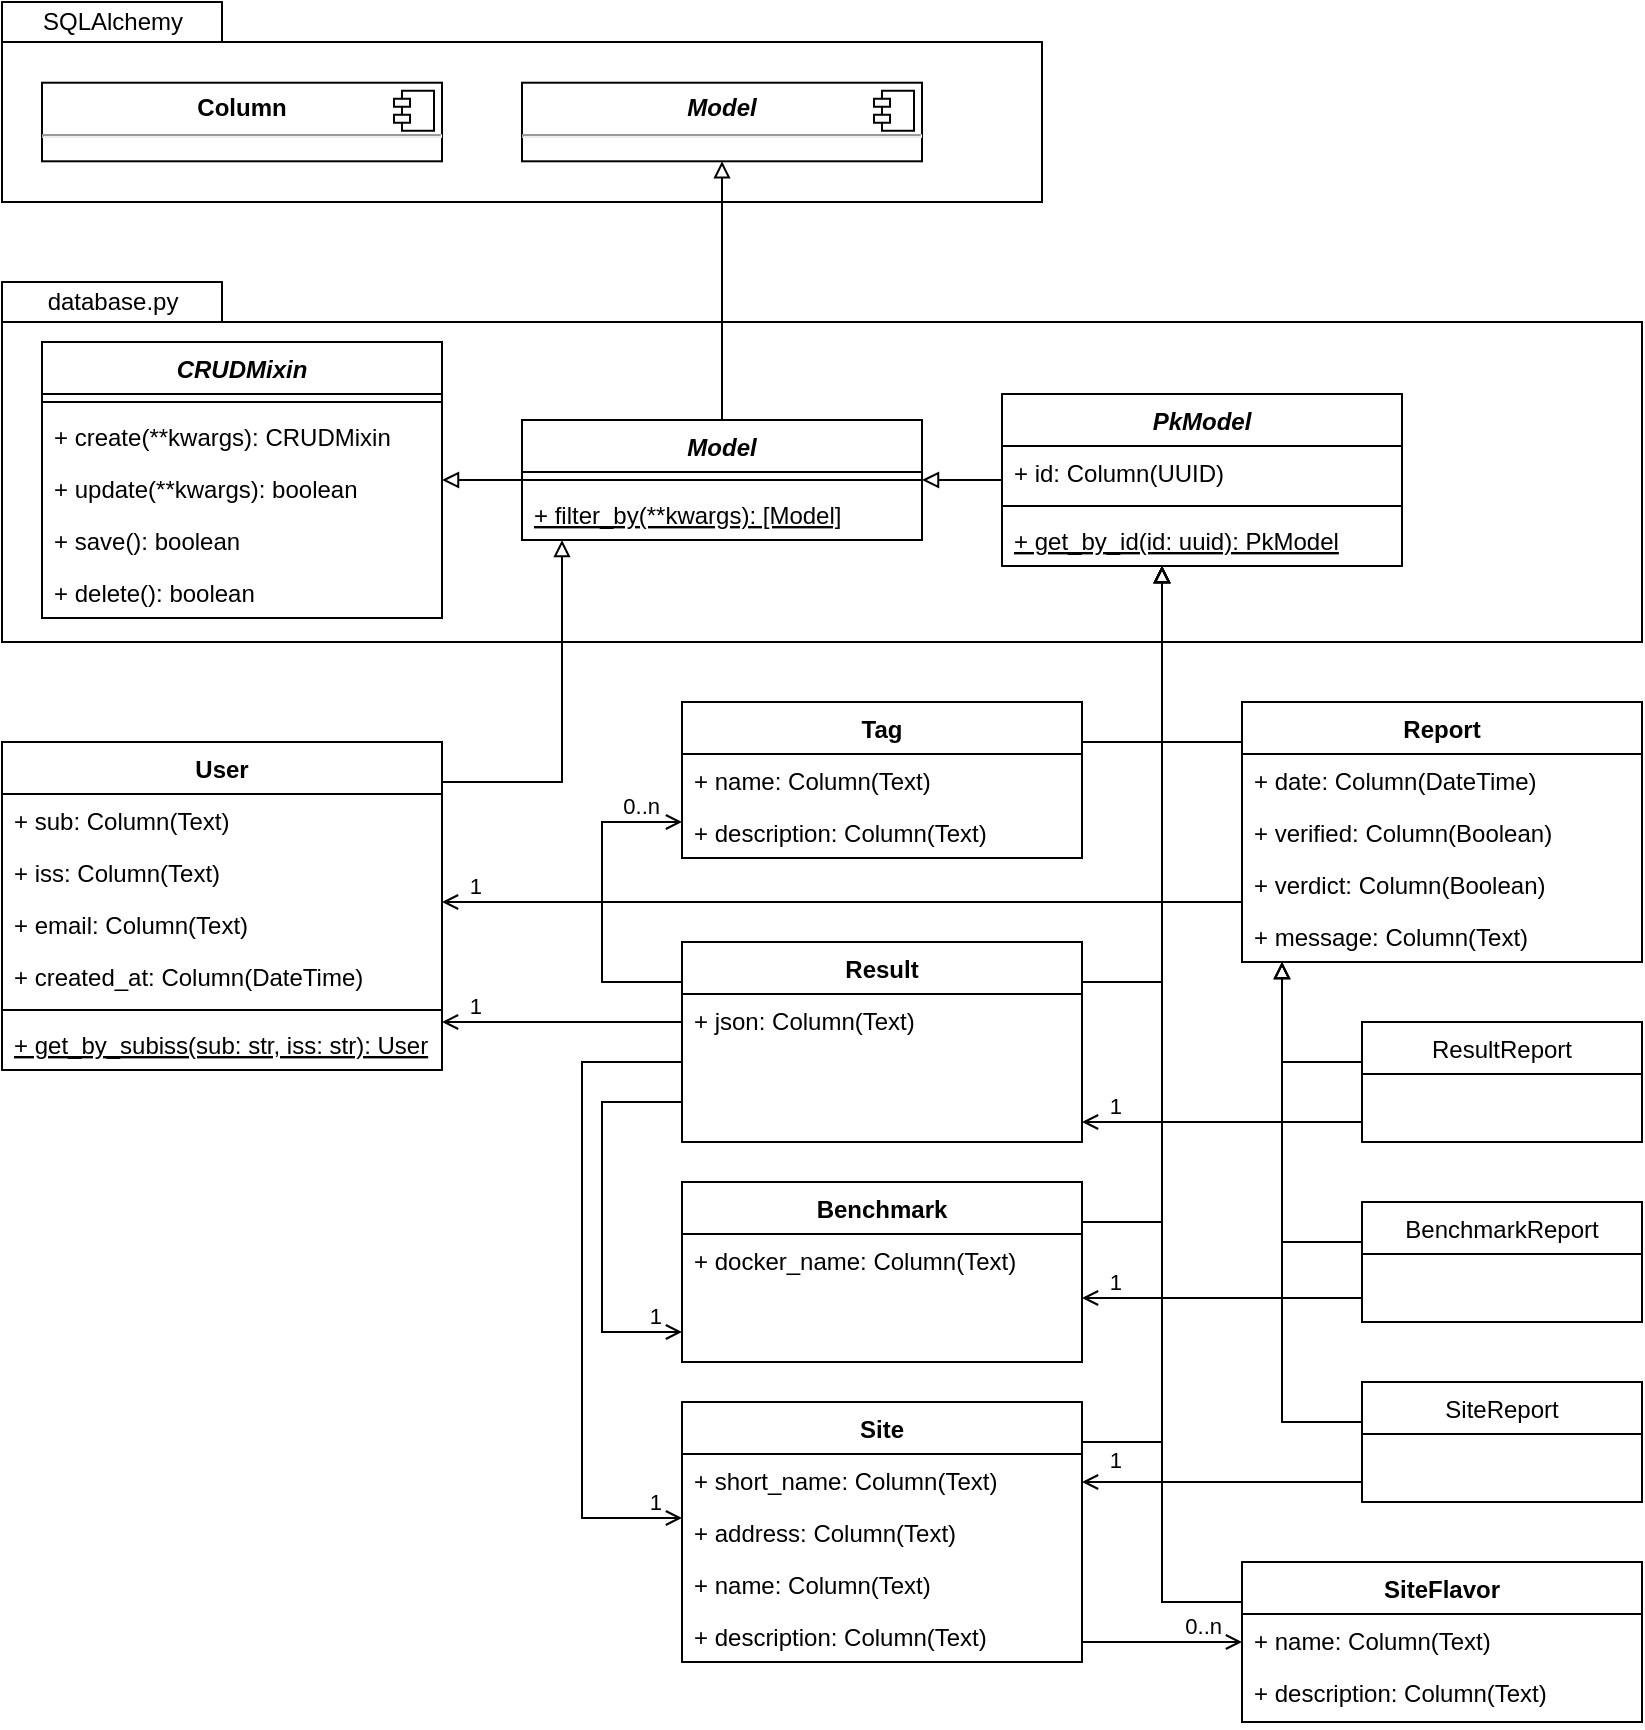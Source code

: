 <mxfile version="14.6.6" type="embed"><diagram id="wtdZAxt2SfOu_WGejnmn" name="Page-1"><mxGraphModel dx="915" dy="979" grid="1" gridSize="10" guides="1" tooltips="1" connect="1" arrows="1" fold="1" page="1" pageScale="1" pageWidth="1654" pageHeight="1169" math="0" shadow="0"><root><mxCell id="0"/><mxCell id="1" parent="0"/><mxCell id="166" value="" style="html=1;" parent="1" vertex="1"><mxGeometry x="40" y="40" width="520" height="80" as="geometry"/></mxCell><mxCell id="164" value="" style="html=1;" parent="1" vertex="1"><mxGeometry x="40" y="180" width="820" height="160" as="geometry"/></mxCell><mxCell id="102" style="edgeStyle=orthogonalEdgeStyle;rounded=0;orthogonalLoop=1;jettySize=auto;html=1;endArrow=block;endFill=0;" parent="1" source="71" target="51" edge="1"><mxGeometry relative="1" as="geometry"><Array as="points"><mxPoint x="620" y="740"/></Array></mxGeometry></mxCell><mxCell id="2" value="Report" style="swimlane;fontStyle=1;align=center;verticalAlign=top;childLayout=stackLayout;horizontal=1;startSize=26;horizontalStack=0;resizeParent=1;resizeParentMax=0;resizeLast=0;collapsible=1;marginBottom=0;" parent="1" vertex="1"><mxGeometry x="660" y="370" width="200" height="130" as="geometry"><mxRectangle x="180" y="50" width="100" height="26" as="alternateBounds"/></mxGeometry></mxCell><mxCell id="3" value="+ date: Column(DateTime)" style="text;strokeColor=none;fillColor=none;align=left;verticalAlign=top;spacingLeft=4;spacingRight=4;overflow=hidden;rotatable=0;points=[[0,0.5],[1,0.5]];portConstraint=eastwest;" parent="2" vertex="1"><mxGeometry y="26" width="200" height="26" as="geometry"/></mxCell><mxCell id="5" value="+ verified: Column(Boolean)" style="text;strokeColor=none;fillColor=none;align=left;verticalAlign=top;spacingLeft=4;spacingRight=4;overflow=hidden;rotatable=0;points=[[0,0.5],[1,0.5]];portConstraint=eastwest;" parent="2" vertex="1"><mxGeometry y="52" width="200" height="26" as="geometry"/></mxCell><mxCell id="10" value="+ verdict: Column(Boolean)" style="text;strokeColor=none;fillColor=none;align=left;verticalAlign=top;spacingLeft=4;spacingRight=4;overflow=hidden;rotatable=0;points=[[0,0.5],[1,0.5]];portConstraint=eastwest;" parent="2" vertex="1"><mxGeometry y="78" width="200" height="26" as="geometry"/></mxCell><mxCell id="14" value="+ message: Column(Text)" style="text;strokeColor=none;fillColor=none;align=left;verticalAlign=top;spacingLeft=4;spacingRight=4;overflow=hidden;rotatable=0;points=[[0,0.5],[1,0.5]];portConstraint=eastwest;" parent="2" vertex="1"><mxGeometry y="104" width="200" height="26" as="geometry"/></mxCell><mxCell id="104" style="edgeStyle=orthogonalEdgeStyle;rounded=0;orthogonalLoop=1;jettySize=auto;html=1;endArrow=block;endFill=0;" parent="1" source="27" target="51" edge="1"><mxGeometry relative="1" as="geometry"><Array as="points"><mxPoint x="620" y="510"/></Array></mxGeometry></mxCell><mxCell id="27" value="Result" style="swimlane;fontStyle=1;align=center;verticalAlign=top;childLayout=stackLayout;horizontal=1;startSize=26;horizontalStack=0;resizeParent=1;resizeParentMax=0;resizeLast=0;collapsible=1;marginBottom=0;" parent="1" vertex="1"><mxGeometry x="380" y="490" width="200" height="100" as="geometry"><mxRectangle x="180" y="50" width="100" height="26" as="alternateBounds"/></mxGeometry></mxCell><mxCell id="131" value="+ json: Column(Text)" style="text;strokeColor=none;fillColor=none;align=left;verticalAlign=top;spacingLeft=4;spacingRight=4;overflow=hidden;rotatable=0;points=[[0,0.5],[1,0.5]];portConstraint=eastwest;" parent="27" vertex="1"><mxGeometry y="26" width="200" height="74" as="geometry"/></mxCell><mxCell id="33" value="CRUDMixin" style="swimlane;fontStyle=3;align=center;verticalAlign=top;childLayout=stackLayout;horizontal=1;startSize=26;horizontalStack=0;resizeParent=1;resizeParentMax=0;resizeLast=0;collapsible=1;marginBottom=0;" parent="1" vertex="1"><mxGeometry x="60" y="190" width="200" height="138" as="geometry"/></mxCell><mxCell id="35" value="" style="line;strokeWidth=1;fillColor=none;align=left;verticalAlign=middle;spacingTop=-1;spacingLeft=3;spacingRight=3;rotatable=0;labelPosition=right;points=[];portConstraint=eastwest;" parent="33" vertex="1"><mxGeometry y="26" width="200" height="8" as="geometry"/></mxCell><mxCell id="36" value="+ create(**kwargs): CRUDMixin" style="text;strokeColor=none;fillColor=none;align=left;verticalAlign=top;spacingLeft=4;spacingRight=4;overflow=hidden;rotatable=0;points=[[0,0.5],[1,0.5]];portConstraint=eastwest;" parent="33" vertex="1"><mxGeometry y="34" width="200" height="26" as="geometry"/></mxCell><mxCell id="44" value="+ update(**kwargs): boolean" style="text;strokeColor=none;fillColor=none;align=left;verticalAlign=top;spacingLeft=4;spacingRight=4;overflow=hidden;rotatable=0;points=[[0,0.5],[1,0.5]];portConstraint=eastwest;" parent="33" vertex="1"><mxGeometry y="60" width="200" height="26" as="geometry"/></mxCell><mxCell id="45" value="+ save(): boolean" style="text;strokeColor=none;fillColor=none;align=left;verticalAlign=top;spacingLeft=4;spacingRight=4;overflow=hidden;rotatable=0;points=[[0,0.5],[1,0.5]];portConstraint=eastwest;" parent="33" vertex="1"><mxGeometry y="86" width="200" height="26" as="geometry"/></mxCell><mxCell id="46" value="+ delete(): boolean" style="text;strokeColor=none;fillColor=none;align=left;verticalAlign=top;spacingLeft=4;spacingRight=4;overflow=hidden;rotatable=0;points=[[0,0.5],[1,0.5]];portConstraint=eastwest;" parent="33" vertex="1"><mxGeometry y="112" width="200" height="26" as="geometry"/></mxCell><mxCell id="99" style="edgeStyle=orthogonalEdgeStyle;rounded=0;orthogonalLoop=1;jettySize=auto;html=1;endArrow=block;endFill=0;" parent="1" source="37" target="33" edge="1"><mxGeometry relative="1" as="geometry"/></mxCell><mxCell id="37" value="Model" style="swimlane;fontStyle=3;align=center;verticalAlign=top;childLayout=stackLayout;horizontal=1;startSize=26;horizontalStack=0;resizeParent=1;resizeParentMax=0;resizeLast=0;collapsible=1;marginBottom=0;" parent="1" vertex="1"><mxGeometry x="300" y="229" width="200" height="60" as="geometry"/></mxCell><mxCell id="39" value="" style="line;strokeWidth=1;fillColor=none;align=left;verticalAlign=middle;spacingTop=-1;spacingLeft=3;spacingRight=3;rotatable=0;labelPosition=right;points=[];portConstraint=eastwest;" parent="37" vertex="1"><mxGeometry y="26" width="200" height="8" as="geometry"/></mxCell><mxCell id="40" value="+ filter_by(**kwargs): [Model]" style="text;strokeColor=none;fillColor=none;align=left;verticalAlign=top;spacingLeft=4;spacingRight=4;overflow=hidden;rotatable=0;points=[[0,0.5],[1,0.5]];portConstraint=eastwest;fontStyle=4" parent="37" vertex="1"><mxGeometry y="34" width="200" height="26" as="geometry"/></mxCell><mxCell id="98" style="edgeStyle=orthogonalEdgeStyle;rounded=0;orthogonalLoop=1;jettySize=auto;html=1;endArrow=block;endFill=0;" parent="1" source="51" target="37" edge="1"><mxGeometry relative="1" as="geometry"/></mxCell><mxCell id="51" value="PkModel" style="swimlane;fontStyle=3;align=center;verticalAlign=top;childLayout=stackLayout;horizontal=1;startSize=26;horizontalStack=0;resizeParent=1;resizeParentMax=0;resizeLast=0;collapsible=1;marginBottom=0;" parent="1" vertex="1"><mxGeometry x="540" y="216" width="200" height="86" as="geometry"/></mxCell><mxCell id="52" value="+ id: Column(UUID)" style="text;strokeColor=none;fillColor=none;align=left;verticalAlign=top;spacingLeft=4;spacingRight=4;overflow=hidden;rotatable=0;points=[[0,0.5],[1,0.5]];portConstraint=eastwest;" parent="51" vertex="1"><mxGeometry y="26" width="200" height="26" as="geometry"/></mxCell><mxCell id="53" value="" style="line;strokeWidth=1;fillColor=none;align=left;verticalAlign=middle;spacingTop=-1;spacingLeft=3;spacingRight=3;rotatable=0;labelPosition=right;points=[];portConstraint=eastwest;" parent="51" vertex="1"><mxGeometry y="52" width="200" height="8" as="geometry"/></mxCell><mxCell id="54" value="+ get_by_id(id: uuid): PkModel" style="text;strokeColor=none;fillColor=none;align=left;verticalAlign=top;spacingLeft=4;spacingRight=4;overflow=hidden;rotatable=0;points=[[0,0.5],[1,0.5]];portConstraint=eastwest;fontStyle=4" parent="51" vertex="1"><mxGeometry y="60" width="200" height="26" as="geometry"/></mxCell><mxCell id="105" style="edgeStyle=orthogonalEdgeStyle;rounded=0;orthogonalLoop=1;jettySize=auto;html=1;endArrow=block;endFill=0;" parent="1" source="60" target="51" edge="1"><mxGeometry relative="1" as="geometry"><Array as="points"><mxPoint x="620" y="390"/></Array></mxGeometry></mxCell><mxCell id="60" value="Tag" style="swimlane;fontStyle=1;align=center;verticalAlign=top;childLayout=stackLayout;horizontal=1;startSize=26;horizontalStack=0;resizeParent=1;resizeParentMax=0;resizeLast=0;collapsible=1;marginBottom=0;" parent="1" vertex="1"><mxGeometry x="380" y="370" width="200" height="78" as="geometry"><mxRectangle x="180" y="50" width="100" height="26" as="alternateBounds"/></mxGeometry></mxCell><mxCell id="205" value="+ name: Column(Text)" style="text;strokeColor=none;fillColor=none;align=left;verticalAlign=top;spacingLeft=4;spacingRight=4;overflow=hidden;rotatable=0;points=[[0,0.5],[1,0.5]];portConstraint=eastwest;" parent="60" vertex="1"><mxGeometry y="26" width="200" height="26" as="geometry"/></mxCell><mxCell id="61" value="+ description: Column(Text)" style="text;strokeColor=none;fillColor=none;align=left;verticalAlign=top;spacingLeft=4;spacingRight=4;overflow=hidden;rotatable=0;points=[[0,0.5],[1,0.5]];portConstraint=eastwest;" parent="60" vertex="1"><mxGeometry y="52" width="200" height="26" as="geometry"/></mxCell><mxCell id="101" style="edgeStyle=orthogonalEdgeStyle;rounded=0;orthogonalLoop=1;jettySize=auto;html=1;endArrow=block;endFill=0;" parent="1" source="2" target="51" edge="1"><mxGeometry relative="1" as="geometry"><Array as="points"><mxPoint x="620" y="390"/></Array></mxGeometry></mxCell><mxCell id="71" value="Site" style="swimlane;fontStyle=1;align=center;verticalAlign=top;childLayout=stackLayout;horizontal=1;startSize=26;horizontalStack=0;resizeParent=1;resizeParentMax=0;resizeLast=0;collapsible=1;marginBottom=0;" parent="1" vertex="1"><mxGeometry x="380" y="720" width="200" height="130" as="geometry"><mxRectangle x="180" y="50" width="100" height="26" as="alternateBounds"/></mxGeometry></mxCell><mxCell id="72" value="+ short_name: Column(Text)" style="text;strokeColor=none;fillColor=none;align=left;verticalAlign=top;spacingLeft=4;spacingRight=4;overflow=hidden;rotatable=0;points=[[0,0.5],[1,0.5]];portConstraint=eastwest;" parent="71" vertex="1"><mxGeometry y="26" width="200" height="26" as="geometry"/></mxCell><mxCell id="73" value="+ address: Column(Text)" style="text;strokeColor=none;fillColor=none;align=left;verticalAlign=top;spacingLeft=4;spacingRight=4;overflow=hidden;rotatable=0;points=[[0,0.5],[1,0.5]];portConstraint=eastwest;" parent="71" vertex="1"><mxGeometry y="52" width="200" height="26" as="geometry"/></mxCell><mxCell id="74" value="+ name: Column(Text)" style="text;strokeColor=none;fillColor=none;align=left;verticalAlign=top;spacingLeft=4;spacingRight=4;overflow=hidden;rotatable=0;points=[[0,0.5],[1,0.5]];portConstraint=eastwest;" parent="71" vertex="1"><mxGeometry y="78" width="200" height="26" as="geometry"/></mxCell><mxCell id="75" value="+ description: Column(Text)" style="text;strokeColor=none;fillColor=none;align=left;verticalAlign=top;spacingLeft=4;spacingRight=4;overflow=hidden;rotatable=0;points=[[0,0.5],[1,0.5]];portConstraint=eastwest;" parent="71" vertex="1"><mxGeometry y="104" width="200" height="26" as="geometry"/></mxCell><mxCell id="103" style="edgeStyle=orthogonalEdgeStyle;rounded=0;orthogonalLoop=1;jettySize=auto;html=1;endArrow=block;endFill=0;" parent="1" source="82" target="51" edge="1"><mxGeometry relative="1" as="geometry"><Array as="points"><mxPoint x="620" y="630"/></Array></mxGeometry></mxCell><mxCell id="82" value="Benchmark" style="swimlane;fontStyle=1;align=center;verticalAlign=top;childLayout=stackLayout;horizontal=1;startSize=26;horizontalStack=0;resizeParent=1;resizeParentMax=0;resizeLast=0;collapsible=1;marginBottom=0;" parent="1" vertex="1"><mxGeometry x="380" y="610" width="200" height="90" as="geometry"><mxRectangle x="180" y="50" width="100" height="26" as="alternateBounds"/></mxGeometry></mxCell><mxCell id="83" value="+ docker_name: Column(Text)" style="text;strokeColor=none;fillColor=none;align=left;verticalAlign=top;spacingLeft=4;spacingRight=4;overflow=hidden;rotatable=0;points=[[0,0.5],[1,0.5]];portConstraint=eastwest;" parent="82" vertex="1"><mxGeometry y="26" width="200" height="64" as="geometry"/></mxCell><mxCell id="100" style="edgeStyle=orthogonalEdgeStyle;rounded=0;orthogonalLoop=1;jettySize=auto;html=1;endArrow=block;endFill=0;" parent="1" source="132" target="37" edge="1"><mxGeometry relative="1" as="geometry"><Array as="points"><mxPoint x="320" y="410"/></Array></mxGeometry></mxCell><mxCell id="112" value="" style="html=1;startArrow=none;startFill=0;edgeStyle=orthogonalEdgeStyle;endFill=0;rounded=0;strokeWidth=1;endArrow=open;" parent="1" source="177" target="27" edge="1"><mxGeometry relative="1" as="geometry"><mxPoint x="897" y="850" as="sourcePoint"/><mxPoint x="389" y="568" as="targetPoint"/><Array as="points"><mxPoint x="650" y="580"/><mxPoint x="650" y="580"/></Array></mxGeometry></mxCell><mxCell id="114" value="1" style="edgeLabel;resizable=0;html=1;align=right;verticalAlign=bottom;" parent="112" connectable="0" vertex="1"><mxGeometry x="1" relative="1" as="geometry"><mxPoint x="20" as="offset"/></mxGeometry></mxCell><mxCell id="122" value="" style="html=1;edgeStyle=orthogonalEdgeStyle;rounded=0;endArrow=open;endFill=0;" parent="1" source="27" target="82" edge="1"><mxGeometry relative="1" as="geometry"><mxPoint x="330" y="690.0" as="sourcePoint"/><mxPoint x="330" y="630.0" as="targetPoint"/><Array as="points"><mxPoint x="340" y="570"/><mxPoint x="340" y="685"/></Array></mxGeometry></mxCell><mxCell id="124" value="1" style="edgeLabel;resizable=0;html=1;align=right;verticalAlign=bottom;" parent="122" connectable="0" vertex="1"><mxGeometry x="1" relative="1" as="geometry"><mxPoint x="-10" as="offset"/></mxGeometry></mxCell><mxCell id="128" value="" style="html=1;startArrow=none;startFill=0;edgeStyle=orthogonalEdgeStyle;endFill=0;rounded=0;endArrow=open;" parent="1" source="27" target="71" edge="1"><mxGeometry relative="1" as="geometry"><mxPoint x="400" y="590" as="sourcePoint"/><mxPoint x="400" y="770" as="targetPoint"/><Array as="points"><mxPoint x="330" y="550"/><mxPoint x="330" y="778"/></Array></mxGeometry></mxCell><mxCell id="130" value="1" style="edgeLabel;resizable=0;html=1;align=right;verticalAlign=bottom;" parent="128" connectable="0" vertex="1"><mxGeometry x="1" relative="1" as="geometry"><mxPoint x="-10" as="offset"/></mxGeometry></mxCell><mxCell id="132" value="User" style="swimlane;fontStyle=1;align=center;verticalAlign=top;childLayout=stackLayout;horizontal=1;startSize=26;horizontalStack=0;resizeParent=1;resizeParentMax=0;resizeLast=0;collapsible=1;marginBottom=0;" parent="1" vertex="1"><mxGeometry x="40" y="390" width="220" height="164" as="geometry"/></mxCell><mxCell id="133" value="+ sub: Column(Text)" style="text;strokeColor=none;fillColor=none;align=left;verticalAlign=top;spacingLeft=4;spacingRight=4;overflow=hidden;rotatable=0;points=[[0,0.5],[1,0.5]];portConstraint=eastwest;" parent="132" vertex="1"><mxGeometry y="26" width="220" height="26" as="geometry"/></mxCell><mxCell id="137" value="+ iss: Column(Text)" style="text;strokeColor=none;fillColor=none;align=left;verticalAlign=top;spacingLeft=4;spacingRight=4;overflow=hidden;rotatable=0;points=[[0,0.5],[1,0.5]];portConstraint=eastwest;" parent="132" vertex="1"><mxGeometry y="52" width="220" height="26" as="geometry"/></mxCell><mxCell id="144" value="+ email: Column(Text)" style="text;strokeColor=none;fillColor=none;align=left;verticalAlign=top;spacingLeft=4;spacingRight=4;overflow=hidden;rotatable=0;points=[[0,0.5],[1,0.5]];portConstraint=eastwest;" parent="132" vertex="1"><mxGeometry y="78" width="220" height="26" as="geometry"/></mxCell><mxCell id="145" value="+ created_at: Column(DateTime)" style="text;strokeColor=none;fillColor=none;align=left;verticalAlign=top;spacingLeft=4;spacingRight=4;overflow=hidden;rotatable=0;points=[[0,0.5],[1,0.5]];portConstraint=eastwest;" parent="132" vertex="1"><mxGeometry y="104" width="220" height="26" as="geometry"/></mxCell><mxCell id="134" value="" style="line;strokeWidth=1;fillColor=none;align=left;verticalAlign=middle;spacingTop=-1;spacingLeft=3;spacingRight=3;rotatable=0;labelPosition=right;points=[];portConstraint=eastwest;" parent="132" vertex="1"><mxGeometry y="130" width="220" height="8" as="geometry"/></mxCell><mxCell id="135" value="+ get_by_subiss(sub: str, iss: str): User" style="text;strokeColor=none;fillColor=none;align=left;verticalAlign=top;spacingLeft=4;spacingRight=4;overflow=hidden;rotatable=0;points=[[0,0.5],[1,0.5]];portConstraint=eastwest;fontStyle=4" parent="132" vertex="1"><mxGeometry y="138" width="220" height="26" as="geometry"/></mxCell><mxCell id="163" style="edgeStyle=orthogonalEdgeStyle;rounded=0;orthogonalLoop=1;jettySize=auto;html=1;endArrow=block;endFill=0;" parent="1" source="37" target="153" edge="1"><mxGeometry relative="1" as="geometry"/></mxCell><mxCell id="165" value="database.py" style="html=1;" parent="1" vertex="1"><mxGeometry x="40" y="160" width="110" height="20" as="geometry"/></mxCell><mxCell id="153" value="&lt;p style=&quot;margin: 0px ; margin-top: 6px ; text-align: center&quot;&gt;&lt;b&gt;&lt;i&gt;Model&lt;/i&gt;&lt;/b&gt;&lt;/p&gt;&lt;hr&gt;&lt;p style=&quot;margin: 0px ; margin-left: 8px&quot;&gt;&lt;br&gt;&lt;/p&gt;" style="align=left;overflow=fill;html=1;dropTarget=0;" parent="1" vertex="1"><mxGeometry x="300" y="60.36" width="200" height="39.29" as="geometry"/></mxCell><mxCell id="154" value="" style="shape=component;jettyWidth=8;jettyHeight=4;" parent="153" vertex="1"><mxGeometry x="1" width="20" height="20" relative="1" as="geometry"><mxPoint x="-24" y="4" as="offset"/></mxGeometry></mxCell><mxCell id="160" value="&lt;p style=&quot;margin: 0px ; margin-top: 6px ; text-align: center&quot;&gt;&lt;b&gt;Column&lt;/b&gt;&lt;/p&gt;&lt;hr&gt;&lt;p style=&quot;margin: 0px ; margin-left: 8px&quot;&gt;&lt;br&gt;&lt;/p&gt;" style="align=left;overflow=fill;html=1;dropTarget=0;" parent="1" vertex="1"><mxGeometry x="60" y="60.36" width="200" height="39.29" as="geometry"/></mxCell><mxCell id="161" value="" style="shape=component;jettyWidth=8;jettyHeight=4;" parent="160" vertex="1"><mxGeometry x="1" width="20" height="20" relative="1" as="geometry"><mxPoint x="-24" y="4" as="offset"/></mxGeometry></mxCell><mxCell id="167" value="SQLAlchemy" style="html=1;" parent="1" vertex="1"><mxGeometry x="40" y="20" width="110" height="20" as="geometry"/></mxCell><mxCell id="174" style="edgeStyle=orthogonalEdgeStyle;rounded=0;orthogonalLoop=1;jettySize=auto;html=1;endArrow=block;endFill=0;" parent="1" source="168" target="51" edge="1"><mxGeometry relative="1" as="geometry"><Array as="points"><mxPoint x="620" y="820"/></Array></mxGeometry></mxCell><mxCell id="168" value="SiteFlavor" style="swimlane;fontStyle=1;align=center;verticalAlign=top;childLayout=stackLayout;horizontal=1;startSize=26;horizontalStack=0;resizeParent=1;resizeParentMax=0;resizeLast=0;collapsible=1;marginBottom=0;" parent="1" vertex="1"><mxGeometry x="660" y="800" width="200" height="80" as="geometry"><mxRectangle x="180" y="50" width="100" height="26" as="alternateBounds"/></mxGeometry></mxCell><mxCell id="169" value="+ name: Column(Text)" style="text;strokeColor=none;fillColor=none;align=left;verticalAlign=top;spacingLeft=4;spacingRight=4;overflow=hidden;rotatable=0;points=[[0,0.5],[1,0.5]];portConstraint=eastwest;" parent="168" vertex="1"><mxGeometry y="26" width="200" height="26" as="geometry"/></mxCell><mxCell id="170" value="+ description: Column(Text)" style="text;strokeColor=none;fillColor=none;align=left;verticalAlign=top;spacingLeft=4;spacingRight=4;overflow=hidden;rotatable=0;points=[[0,0.5],[1,0.5]];portConstraint=eastwest;fontStyle=0" parent="168" vertex="1"><mxGeometry y="52" width="200" height="28" as="geometry"/></mxCell><mxCell id="177" value="ResultReport" style="swimlane;fontStyle=0;childLayout=stackLayout;horizontal=1;startSize=26;fillColor=none;horizontalStack=0;resizeParent=1;resizeParentMax=0;resizeLast=0;collapsible=1;marginBottom=0;" parent="1" vertex="1"><mxGeometry x="720" y="530" width="140" height="60" as="geometry"/></mxCell><mxCell id="181" value="BenchmarkReport" style="swimlane;fontStyle=0;childLayout=stackLayout;horizontal=1;startSize=26;fillColor=none;horizontalStack=0;resizeParent=1;resizeParentMax=0;resizeLast=0;collapsible=1;marginBottom=0;" parent="1" vertex="1"><mxGeometry x="720" y="620" width="140" height="60" as="geometry"/></mxCell><mxCell id="189" value="SiteReport" style="swimlane;fontStyle=0;childLayout=stackLayout;horizontal=1;startSize=26;fillColor=none;horizontalStack=0;resizeParent=1;resizeParentMax=0;resizeLast=0;collapsible=1;marginBottom=0;" parent="1" vertex="1"><mxGeometry x="720" y="710" width="140" height="60" as="geometry"/></mxCell><mxCell id="193" value="" style="endArrow=block;endFill=0;endSize=6;html=1;strokeWidth=1;rounded=0;edgeStyle=orthogonalEdgeStyle;" parent="1" source="177" target="14" edge="1"><mxGeometry width="160" relative="1" as="geometry"><mxPoint x="1010" y="1020" as="sourcePoint"/><mxPoint x="1060" y="780" as="targetPoint"/><Array as="points"><mxPoint x="680" y="550"/></Array></mxGeometry></mxCell><mxCell id="195" value="" style="endArrow=block;endFill=0;endSize=6;html=1;strokeWidth=1;rounded=0;edgeStyle=orthogonalEdgeStyle;" parent="1" source="181" target="14" edge="1"><mxGeometry width="160" relative="1" as="geometry"><mxPoint x="940.0" y="1036" as="sourcePoint"/><mxPoint x="1010" y="800" as="targetPoint"/><Array as="points"><mxPoint x="680" y="640"/></Array></mxGeometry></mxCell><mxCell id="196" value="" style="endArrow=block;endFill=0;endSize=6;html=1;strokeWidth=1;rounded=0;edgeStyle=orthogonalEdgeStyle;" parent="1" source="189" target="14" edge="1"><mxGeometry width="160" relative="1" as="geometry"><mxPoint x="920" y="930" as="sourcePoint"/><mxPoint x="1000" y="790" as="targetPoint"/><Array as="points"><mxPoint x="680" y="730"/></Array></mxGeometry></mxCell><mxCell id="197" value="" style="html=1;startArrow=none;startFill=0;edgeStyle=orthogonalEdgeStyle;endFill=0;rounded=0;strokeWidth=1;endArrow=open;" parent="1" source="189" target="71" edge="1"><mxGeometry relative="1" as="geometry"><mxPoint x="700" y="890" as="sourcePoint"/><mxPoint x="390" y="820" as="targetPoint"/><Array as="points"><mxPoint x="710" y="760"/><mxPoint x="710" y="760"/></Array></mxGeometry></mxCell><mxCell id="198" value="1" style="edgeLabel;resizable=0;html=1;align=right;verticalAlign=bottom;" parent="197" connectable="0" vertex="1"><mxGeometry x="1" relative="1" as="geometry"><mxPoint x="20" y="-3" as="offset"/></mxGeometry></mxCell><mxCell id="199" value="" style="html=1;startArrow=none;startFill=0;edgeStyle=orthogonalEdgeStyle;endFill=0;rounded=0;strokeWidth=1;endArrow=open;" parent="1" source="181" target="83" edge="1"><mxGeometry relative="1" as="geometry"><mxPoint x="790" y="1016" as="sourcePoint"/><mxPoint x="290" y="450" as="targetPoint"/><Array as="points"><mxPoint x="650" y="668"/><mxPoint x="650" y="668"/></Array></mxGeometry></mxCell><mxCell id="200" value="1" style="edgeLabel;resizable=0;html=1;align=right;verticalAlign=bottom;" parent="199" connectable="0" vertex="1"><mxGeometry x="1" relative="1" as="geometry"><mxPoint x="20" as="offset"/></mxGeometry></mxCell><mxCell id="203" value="" style="html=1;startArrow=none;startFill=0;edgeStyle=orthogonalEdgeStyle;endFill=0;rounded=0;strokeWidth=1;endArrow=open;" parent="1" source="2" target="132" edge="1"><mxGeometry relative="1" as="geometry"><mxPoint x="980" y="760" as="sourcePoint"/><mxPoint x="410" y="440" as="targetPoint"/><Array as="points"><mxPoint x="280" y="470"/><mxPoint x="280" y="470"/></Array></mxGeometry></mxCell><mxCell id="204" value="1" style="edgeLabel;resizable=0;html=1;align=right;verticalAlign=bottom;" parent="203" connectable="0" vertex="1"><mxGeometry x="1" relative="1" as="geometry"><mxPoint x="20" as="offset"/></mxGeometry></mxCell><mxCell id="171" value="" style="html=1;edgeStyle=orthogonalEdgeStyle;rounded=0;endArrow=open;endFill=0;" parent="1" source="71" target="168" edge="1"><mxGeometry relative="1" as="geometry"><mxPoint x="360" y="880" as="sourcePoint"/><mxPoint x="370" y="920" as="targetPoint"/><Array as="points"><mxPoint x="600" y="840"/><mxPoint x="600" y="840"/></Array></mxGeometry></mxCell><mxCell id="173" value="0..n" style="edgeLabel;resizable=0;html=1;align=right;verticalAlign=bottom;" parent="171" connectable="0" vertex="1"><mxGeometry x="1" relative="1" as="geometry"><mxPoint x="-10" as="offset"/></mxGeometry></mxCell><mxCell id="215" value="" style="html=1;startArrow=none;startFill=0;edgeStyle=orthogonalEdgeStyle;endFill=0;rounded=0;strokeWidth=1;endArrow=open;" parent="1" source="27" target="132" edge="1"><mxGeometry relative="1" as="geometry"><mxPoint x="670" y="480.034" as="sourcePoint"/><mxPoint x="270.0" y="480.034" as="targetPoint"/><Array as="points"><mxPoint x="290" y="530"/><mxPoint x="290" y="530"/></Array></mxGeometry></mxCell><mxCell id="216" value="1" style="edgeLabel;resizable=0;html=1;align=right;verticalAlign=bottom;" parent="215" connectable="0" vertex="1"><mxGeometry x="1" relative="1" as="geometry"><mxPoint x="20" as="offset"/></mxGeometry></mxCell><mxCell id="217" value="" style="html=1;startArrow=none;startFill=0;edgeStyle=orthogonalEdgeStyle;endFill=0;rounded=0;strokeWidth=1;endArrow=open;" parent="1" source="27" target="60" edge="1"><mxGeometry relative="1" as="geometry"><mxPoint x="390" y="520.034" as="sourcePoint"/><mxPoint x="270.0" y="520.034" as="targetPoint"/><Array as="points"><mxPoint x="340" y="510"/><mxPoint x="340" y="430"/></Array></mxGeometry></mxCell><mxCell id="218" value="0..n" style="edgeLabel;resizable=0;html=1;align=right;verticalAlign=bottom;" parent="217" connectable="0" vertex="1"><mxGeometry x="1" relative="1" as="geometry"><mxPoint x="-10.34" as="offset"/></mxGeometry></mxCell></root></mxGraphModel></diagram></mxfile>